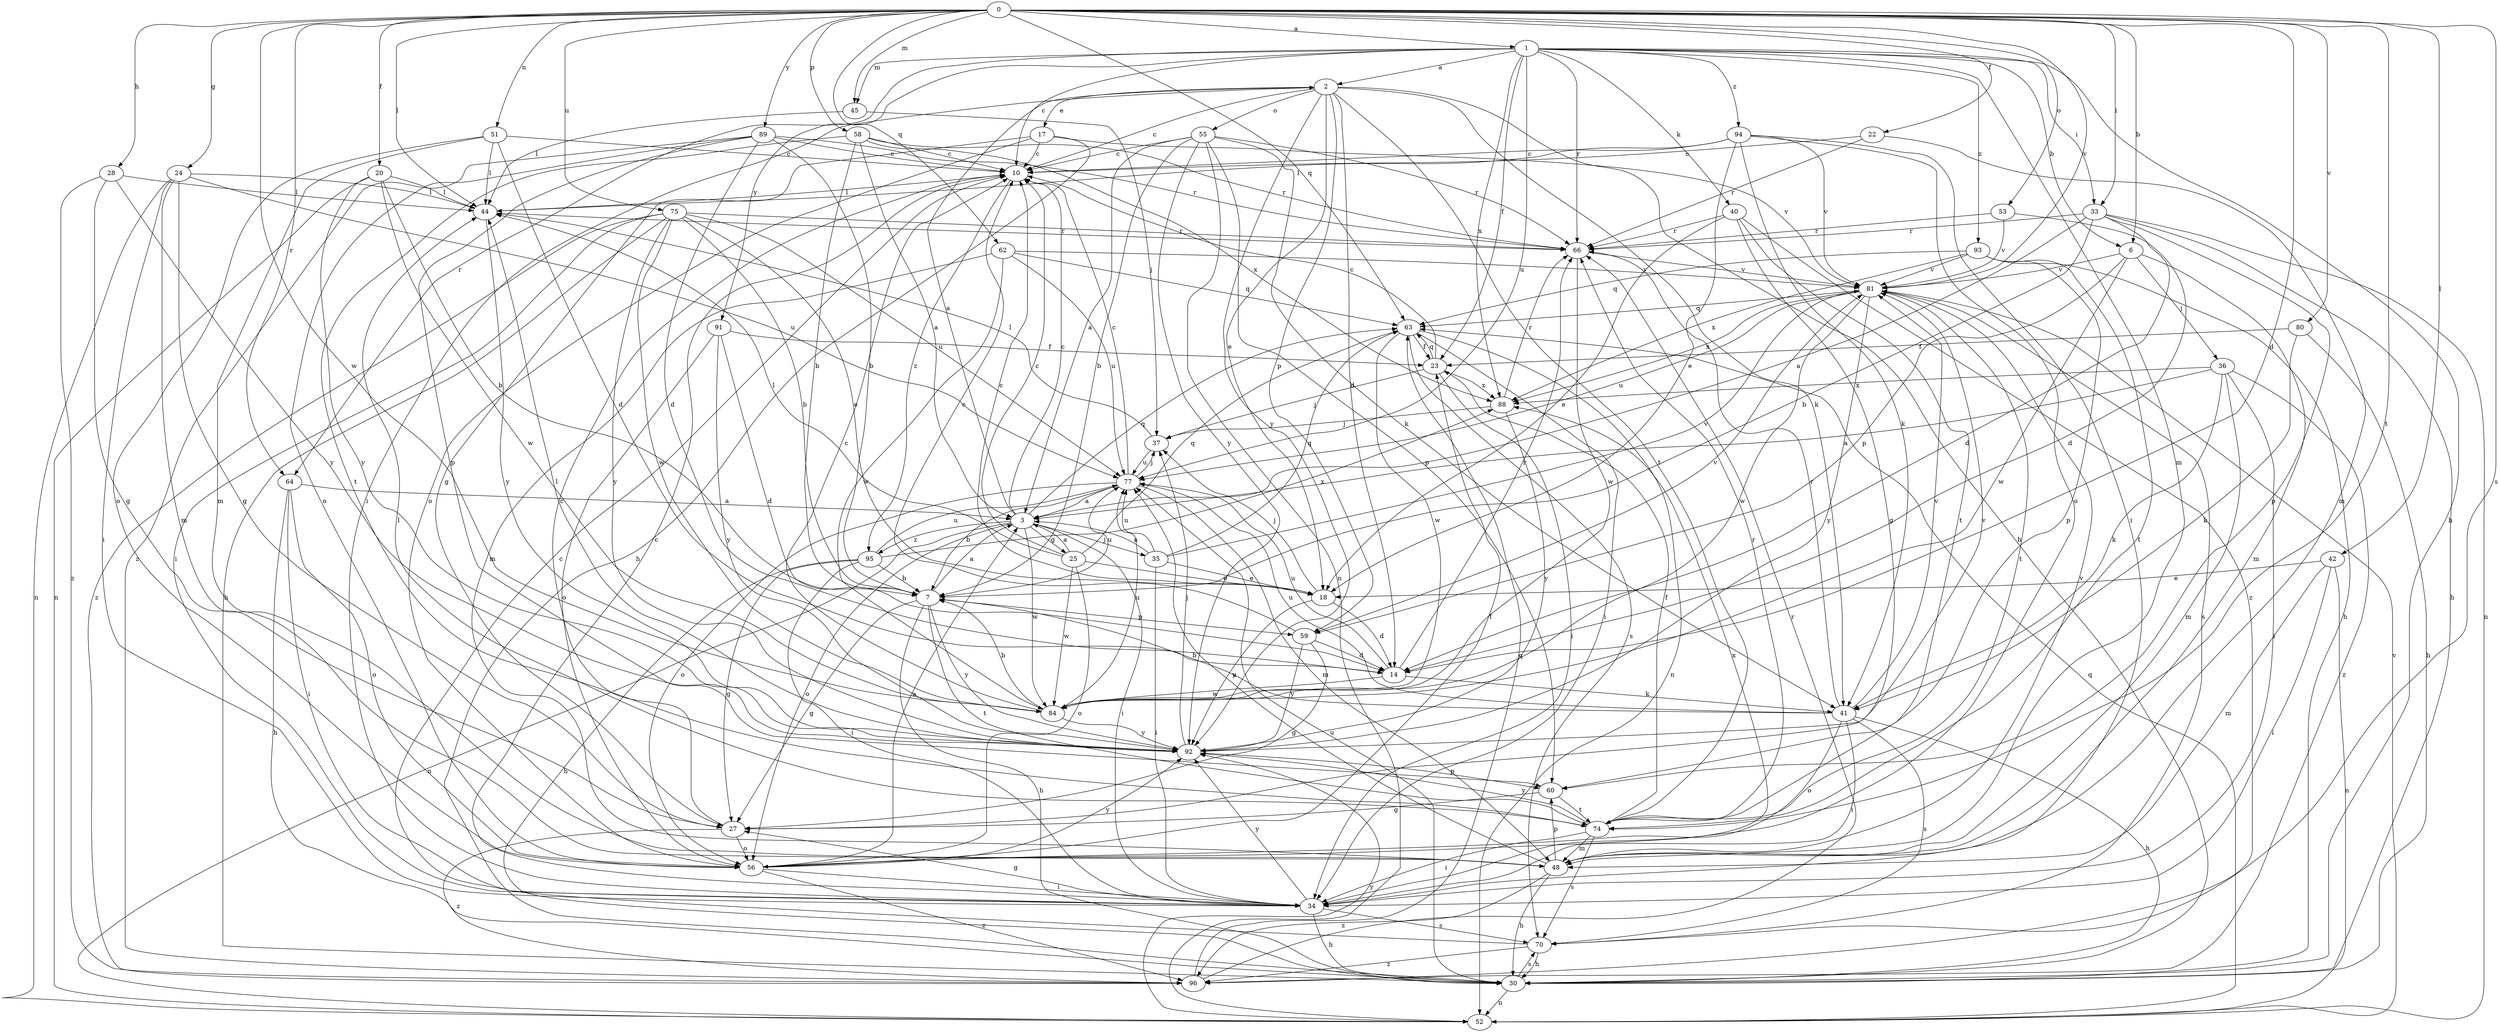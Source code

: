 strict digraph  {
0;
1;
2;
3;
6;
7;
10;
14;
17;
18;
20;
22;
23;
24;
25;
27;
28;
30;
33;
34;
35;
36;
37;
40;
41;
42;
44;
45;
48;
51;
52;
53;
55;
56;
58;
59;
60;
62;
63;
64;
66;
70;
74;
75;
77;
80;
81;
84;
88;
89;
91;
92;
93;
94;
95;
96;
0 -> 1  [label=a];
0 -> 6  [label=b];
0 -> 14  [label=d];
0 -> 20  [label=f];
0 -> 22  [label=f];
0 -> 24  [label=g];
0 -> 28  [label=h];
0 -> 33  [label=i];
0 -> 42  [label=l];
0 -> 44  [label=l];
0 -> 45  [label=m];
0 -> 51  [label=n];
0 -> 53  [label=o];
0 -> 58  [label=p];
0 -> 62  [label=q];
0 -> 63  [label=q];
0 -> 64  [label=r];
0 -> 70  [label=s];
0 -> 74  [label=t];
0 -> 75  [label=u];
0 -> 80  [label=v];
0 -> 81  [label=v];
0 -> 84  [label=w];
0 -> 89  [label=y];
1 -> 2  [label=a];
1 -> 6  [label=b];
1 -> 10  [label=c];
1 -> 23  [label=f];
1 -> 30  [label=h];
1 -> 33  [label=i];
1 -> 40  [label=k];
1 -> 45  [label=m];
1 -> 48  [label=m];
1 -> 64  [label=r];
1 -> 66  [label=r];
1 -> 77  [label=u];
1 -> 88  [label=x];
1 -> 91  [label=y];
1 -> 93  [label=z];
1 -> 94  [label=z];
2 -> 10  [label=c];
2 -> 14  [label=d];
2 -> 17  [label=e];
2 -> 18  [label=e];
2 -> 30  [label=h];
2 -> 34  [label=i];
2 -> 41  [label=k];
2 -> 55  [label=o];
2 -> 59  [label=p];
2 -> 74  [label=t];
2 -> 92  [label=y];
3 -> 2  [label=a];
3 -> 10  [label=c];
3 -> 25  [label=g];
3 -> 34  [label=i];
3 -> 35  [label=j];
3 -> 52  [label=n];
3 -> 56  [label=o];
3 -> 63  [label=q];
3 -> 84  [label=w];
3 -> 95  [label=z];
6 -> 36  [label=j];
6 -> 48  [label=m];
6 -> 59  [label=p];
6 -> 81  [label=v];
6 -> 84  [label=w];
7 -> 3  [label=a];
7 -> 27  [label=g];
7 -> 30  [label=h];
7 -> 59  [label=p];
7 -> 74  [label=t];
7 -> 77  [label=u];
7 -> 92  [label=y];
10 -> 44  [label=l];
10 -> 95  [label=z];
14 -> 41  [label=k];
14 -> 66  [label=r];
14 -> 77  [label=u];
14 -> 84  [label=w];
17 -> 10  [label=c];
17 -> 27  [label=g];
17 -> 30  [label=h];
17 -> 56  [label=o];
17 -> 81  [label=v];
18 -> 10  [label=c];
18 -> 14  [label=d];
18 -> 37  [label=j];
18 -> 92  [label=y];
20 -> 7  [label=b];
20 -> 44  [label=l];
20 -> 52  [label=n];
20 -> 84  [label=w];
20 -> 92  [label=y];
22 -> 10  [label=c];
22 -> 48  [label=m];
22 -> 66  [label=r];
23 -> 10  [label=c];
23 -> 34  [label=i];
23 -> 37  [label=j];
23 -> 63  [label=q];
23 -> 88  [label=x];
24 -> 27  [label=g];
24 -> 34  [label=i];
24 -> 44  [label=l];
24 -> 48  [label=m];
24 -> 52  [label=n];
24 -> 77  [label=u];
25 -> 3  [label=a];
25 -> 10  [label=c];
25 -> 18  [label=e];
25 -> 44  [label=l];
25 -> 56  [label=o];
25 -> 63  [label=q];
25 -> 84  [label=w];
27 -> 10  [label=c];
27 -> 56  [label=o];
27 -> 96  [label=z];
28 -> 27  [label=g];
28 -> 44  [label=l];
28 -> 92  [label=y];
28 -> 96  [label=z];
30 -> 52  [label=n];
30 -> 70  [label=s];
30 -> 77  [label=u];
33 -> 3  [label=a];
33 -> 7  [label=b];
33 -> 14  [label=d];
33 -> 30  [label=h];
33 -> 52  [label=n];
33 -> 60  [label=p];
33 -> 66  [label=r];
34 -> 10  [label=c];
34 -> 27  [label=g];
34 -> 30  [label=h];
34 -> 70  [label=s];
34 -> 88  [label=x];
34 -> 92  [label=y];
35 -> 3  [label=a];
35 -> 18  [label=e];
35 -> 34  [label=i];
35 -> 63  [label=q];
35 -> 77  [label=u];
35 -> 81  [label=v];
36 -> 3  [label=a];
36 -> 34  [label=i];
36 -> 41  [label=k];
36 -> 48  [label=m];
36 -> 88  [label=x];
36 -> 96  [label=z];
37 -> 44  [label=l];
37 -> 77  [label=u];
40 -> 18  [label=e];
40 -> 27  [label=g];
40 -> 66  [label=r];
40 -> 74  [label=t];
40 -> 96  [label=z];
41 -> 7  [label=b];
41 -> 30  [label=h];
41 -> 34  [label=i];
41 -> 56  [label=o];
41 -> 66  [label=r];
41 -> 70  [label=s];
41 -> 77  [label=u];
41 -> 81  [label=v];
42 -> 18  [label=e];
42 -> 34  [label=i];
42 -> 48  [label=m];
42 -> 52  [label=n];
44 -> 66  [label=r];
44 -> 92  [label=y];
45 -> 37  [label=j];
45 -> 44  [label=l];
48 -> 30  [label=h];
48 -> 60  [label=p];
48 -> 77  [label=u];
48 -> 81  [label=v];
48 -> 96  [label=z];
51 -> 10  [label=c];
51 -> 14  [label=d];
51 -> 44  [label=l];
51 -> 48  [label=m];
51 -> 56  [label=o];
52 -> 63  [label=q];
52 -> 81  [label=v];
52 -> 92  [label=y];
53 -> 14  [label=d];
53 -> 66  [label=r];
53 -> 81  [label=v];
55 -> 3  [label=a];
55 -> 7  [label=b];
55 -> 10  [label=c];
55 -> 41  [label=k];
55 -> 52  [label=n];
55 -> 60  [label=p];
55 -> 66  [label=r];
55 -> 92  [label=y];
56 -> 3  [label=a];
56 -> 23  [label=f];
56 -> 34  [label=i];
56 -> 92  [label=y];
56 -> 96  [label=z];
58 -> 3  [label=a];
58 -> 7  [label=b];
58 -> 10  [label=c];
58 -> 66  [label=r];
58 -> 74  [label=t];
58 -> 88  [label=x];
59 -> 10  [label=c];
59 -> 14  [label=d];
59 -> 27  [label=g];
59 -> 81  [label=v];
59 -> 92  [label=y];
60 -> 27  [label=g];
60 -> 74  [label=t];
62 -> 48  [label=m];
62 -> 63  [label=q];
62 -> 77  [label=u];
62 -> 81  [label=v];
62 -> 84  [label=w];
63 -> 23  [label=f];
63 -> 34  [label=i];
63 -> 52  [label=n];
63 -> 70  [label=s];
63 -> 84  [label=w];
64 -> 3  [label=a];
64 -> 30  [label=h];
64 -> 34  [label=i];
64 -> 56  [label=o];
66 -> 81  [label=v];
66 -> 84  [label=w];
70 -> 10  [label=c];
70 -> 30  [label=h];
70 -> 96  [label=z];
74 -> 23  [label=f];
74 -> 34  [label=i];
74 -> 44  [label=l];
74 -> 48  [label=m];
74 -> 66  [label=r];
74 -> 70  [label=s];
74 -> 92  [label=y];
75 -> 7  [label=b];
75 -> 18  [label=e];
75 -> 30  [label=h];
75 -> 34  [label=i];
75 -> 66  [label=r];
75 -> 77  [label=u];
75 -> 84  [label=w];
75 -> 92  [label=y];
75 -> 96  [label=z];
77 -> 3  [label=a];
77 -> 7  [label=b];
77 -> 10  [label=c];
77 -> 37  [label=j];
77 -> 48  [label=m];
77 -> 56  [label=o];
80 -> 23  [label=f];
80 -> 30  [label=h];
80 -> 41  [label=k];
81 -> 63  [label=q];
81 -> 70  [label=s];
81 -> 74  [label=t];
81 -> 77  [label=u];
81 -> 84  [label=w];
81 -> 88  [label=x];
81 -> 92  [label=y];
84 -> 7  [label=b];
84 -> 10  [label=c];
84 -> 77  [label=u];
84 -> 92  [label=y];
88 -> 37  [label=j];
88 -> 66  [label=r];
88 -> 92  [label=y];
89 -> 7  [label=b];
89 -> 10  [label=c];
89 -> 14  [label=d];
89 -> 56  [label=o];
89 -> 60  [label=p];
89 -> 66  [label=r];
89 -> 96  [label=z];
91 -> 14  [label=d];
91 -> 23  [label=f];
91 -> 56  [label=o];
91 -> 92  [label=y];
92 -> 37  [label=j];
92 -> 44  [label=l];
92 -> 60  [label=p];
92 -> 81  [label=v];
93 -> 30  [label=h];
93 -> 60  [label=p];
93 -> 63  [label=q];
93 -> 74  [label=t];
93 -> 81  [label=v];
93 -> 88  [label=x];
94 -> 10  [label=c];
94 -> 18  [label=e];
94 -> 34  [label=i];
94 -> 41  [label=k];
94 -> 44  [label=l];
94 -> 56  [label=o];
94 -> 81  [label=v];
95 -> 7  [label=b];
95 -> 27  [label=g];
95 -> 30  [label=h];
95 -> 34  [label=i];
95 -> 77  [label=u];
95 -> 88  [label=x];
96 -> 63  [label=q];
96 -> 66  [label=r];
}
